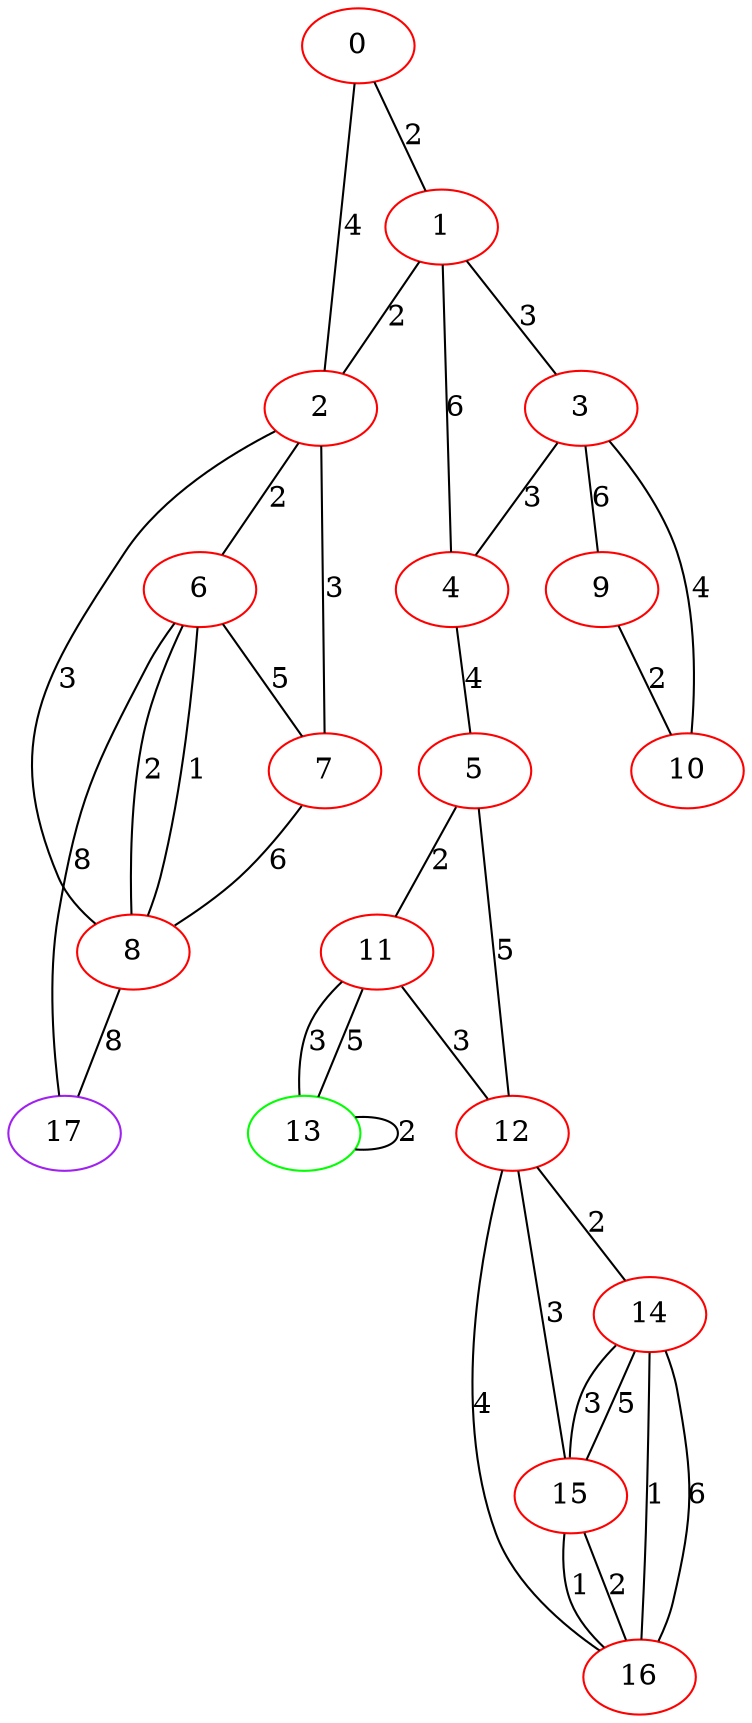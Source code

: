 graph "" {
0 [color=red, weight=1];
1 [color=red, weight=1];
2 [color=red, weight=1];
3 [color=red, weight=1];
4 [color=red, weight=1];
5 [color=red, weight=1];
6 [color=red, weight=1];
7 [color=red, weight=1];
8 [color=red, weight=1];
9 [color=red, weight=1];
10 [color=red, weight=1];
11 [color=red, weight=1];
12 [color=red, weight=1];
13 [color=green, weight=2];
14 [color=red, weight=1];
15 [color=red, weight=1];
16 [color=red, weight=1];
17 [color=purple, weight=4];
0 -- 1  [key=0, label=2];
0 -- 2  [key=0, label=4];
1 -- 2  [key=0, label=2];
1 -- 3  [key=0, label=3];
1 -- 4  [key=0, label=6];
2 -- 8  [key=0, label=3];
2 -- 6  [key=0, label=2];
2 -- 7  [key=0, label=3];
3 -- 10  [key=0, label=4];
3 -- 4  [key=0, label=3];
3 -- 9  [key=0, label=6];
4 -- 5  [key=0, label=4];
5 -- 12  [key=0, label=5];
5 -- 11  [key=0, label=2];
6 -- 8  [key=0, label=2];
6 -- 8  [key=1, label=1];
6 -- 17  [key=0, label=8];
6 -- 7  [key=0, label=5];
7 -- 8  [key=0, label=6];
8 -- 17  [key=0, label=8];
9 -- 10  [key=0, label=2];
11 -- 12  [key=0, label=3];
11 -- 13  [key=0, label=3];
11 -- 13  [key=1, label=5];
12 -- 16  [key=0, label=4];
12 -- 14  [key=0, label=2];
12 -- 15  [key=0, label=3];
13 -- 13  [key=0, label=2];
14 -- 16  [key=0, label=1];
14 -- 16  [key=1, label=6];
14 -- 15  [key=0, label=3];
14 -- 15  [key=1, label=5];
15 -- 16  [key=0, label=2];
15 -- 16  [key=1, label=1];
}
